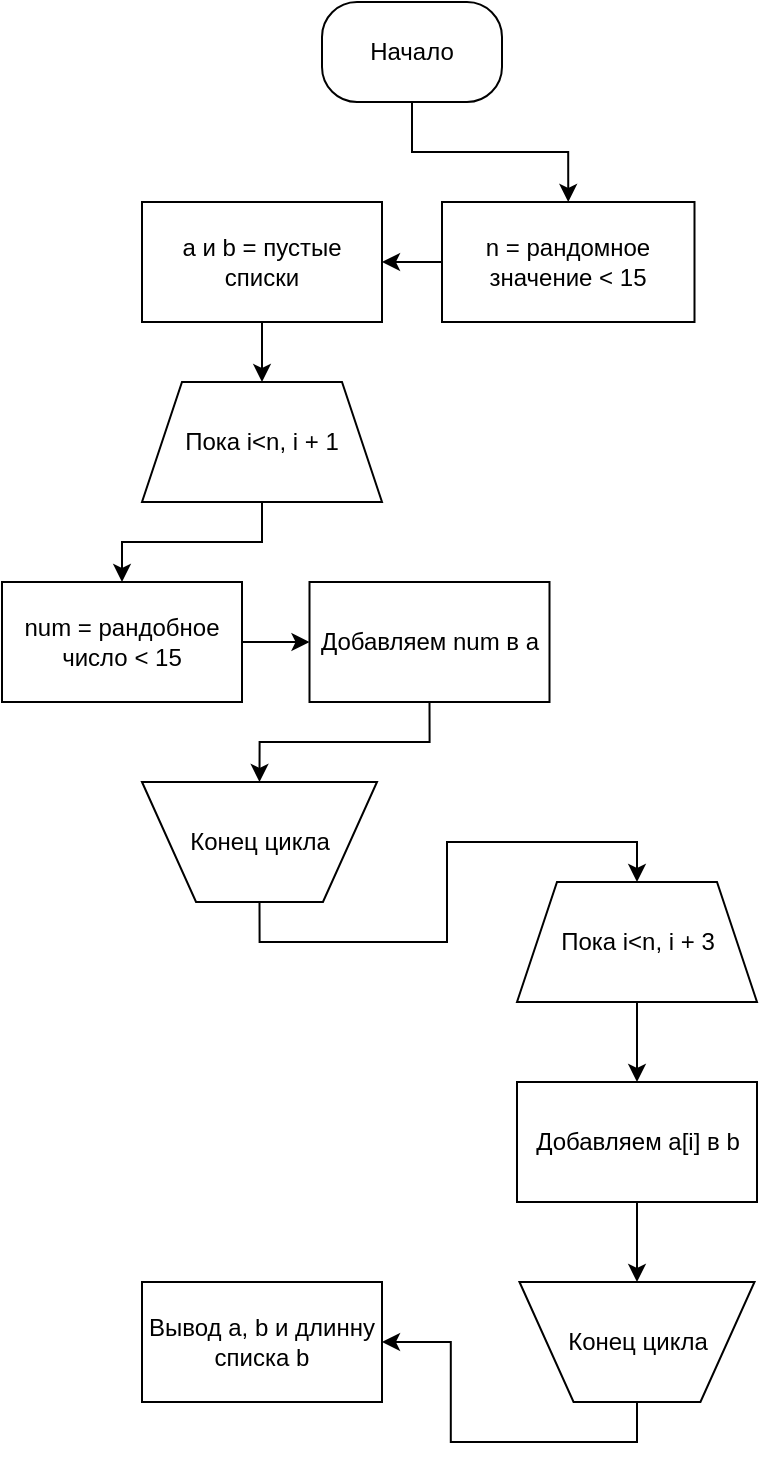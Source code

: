 <mxfile version="23.1.5" type="device">
  <diagram name="Страница — 1" id="JLULOAlkJ3aI0VZnD2LQ">
    <mxGraphModel dx="920" dy="602" grid="1" gridSize="10" guides="1" tooltips="1" connect="1" arrows="1" fold="1" page="1" pageScale="1" pageWidth="827" pageHeight="1169" math="0" shadow="0">
      <root>
        <mxCell id="0" />
        <mxCell id="1" parent="0" />
        <mxCell id="eK8r_A50t8bRqNx5gnWp-4" style="edgeStyle=orthogonalEdgeStyle;rounded=0;orthogonalLoop=1;jettySize=auto;html=1;exitX=0.5;exitY=1;exitDx=0;exitDy=0;entryX=0.5;entryY=0;entryDx=0;entryDy=0;" parent="1" source="gBKuoCQjEU2EA3JGXyk2-1" target="gBKuoCQjEU2EA3JGXyk2-3" edge="1">
          <mxGeometry relative="1" as="geometry" />
        </mxCell>
        <mxCell id="gBKuoCQjEU2EA3JGXyk2-1" value="Начало" style="rounded=1;whiteSpace=wrap;html=1;arcSize=35;" parent="1" vertex="1">
          <mxGeometry x="290" y="280" width="90" height="50" as="geometry" />
        </mxCell>
        <mxCell id="eK8r_A50t8bRqNx5gnWp-5" style="edgeStyle=orthogonalEdgeStyle;rounded=0;orthogonalLoop=1;jettySize=auto;html=1;exitX=0;exitY=0.5;exitDx=0;exitDy=0;entryX=1;entryY=0.5;entryDx=0;entryDy=0;" parent="1" source="gBKuoCQjEU2EA3JGXyk2-3" target="mVvoFzOm8W_NfxXXfwmJ-1" edge="1">
          <mxGeometry relative="1" as="geometry" />
        </mxCell>
        <mxCell id="gBKuoCQjEU2EA3JGXyk2-3" value="n = рандомное значение &amp;lt; 15" style="rounded=0;whiteSpace=wrap;html=1;" parent="1" vertex="1">
          <mxGeometry x="350" y="380" width="126.25" height="60" as="geometry" />
        </mxCell>
        <mxCell id="eK8r_A50t8bRqNx5gnWp-6" style="edgeStyle=orthogonalEdgeStyle;rounded=0;orthogonalLoop=1;jettySize=auto;html=1;exitX=0.5;exitY=1;exitDx=0;exitDy=0;entryX=0.5;entryY=0;entryDx=0;entryDy=0;" parent="1" source="mVvoFzOm8W_NfxXXfwmJ-1" target="FaUPefRK3cK26D1pfbpW-3" edge="1">
          <mxGeometry relative="1" as="geometry" />
        </mxCell>
        <mxCell id="mVvoFzOm8W_NfxXXfwmJ-1" value="a и b = пустые списки" style="rounded=0;whiteSpace=wrap;html=1;" parent="1" vertex="1">
          <mxGeometry x="200" y="380" width="120" height="60" as="geometry" />
        </mxCell>
        <mxCell id="eK8r_A50t8bRqNx5gnWp-1" style="edgeStyle=orthogonalEdgeStyle;rounded=0;orthogonalLoop=1;jettySize=auto;html=1;exitX=0.5;exitY=1;exitDx=0;exitDy=0;entryX=0.5;entryY=0;entryDx=0;entryDy=0;" parent="1" source="FaUPefRK3cK26D1pfbpW-3" target="FaUPefRK3cK26D1pfbpW-5" edge="1">
          <mxGeometry relative="1" as="geometry" />
        </mxCell>
        <mxCell id="FaUPefRK3cK26D1pfbpW-3" value="Пока i&amp;lt;n, i + 1" style="shape=trapezoid;perimeter=trapezoidPerimeter;whiteSpace=wrap;html=1;fixedSize=1;" parent="1" vertex="1">
          <mxGeometry x="200" y="470" width="120" height="60" as="geometry" />
        </mxCell>
        <mxCell id="CGa6Fxl0Fuv-53UOxvrA-11" style="edgeStyle=orthogonalEdgeStyle;rounded=0;orthogonalLoop=1;jettySize=auto;html=1;exitX=1;exitY=0.5;exitDx=0;exitDy=0;entryX=0;entryY=0.5;entryDx=0;entryDy=0;" edge="1" parent="1" source="FaUPefRK3cK26D1pfbpW-5" target="CGa6Fxl0Fuv-53UOxvrA-1">
          <mxGeometry relative="1" as="geometry" />
        </mxCell>
        <mxCell id="FaUPefRK3cK26D1pfbpW-5" value="num = рандобное число &amp;lt; 15" style="rounded=0;whiteSpace=wrap;html=1;" parent="1" vertex="1">
          <mxGeometry x="130" y="570" width="120" height="60" as="geometry" />
        </mxCell>
        <mxCell id="CGa6Fxl0Fuv-53UOxvrA-19" style="edgeStyle=orthogonalEdgeStyle;rounded=0;orthogonalLoop=1;jettySize=auto;html=1;exitX=0.5;exitY=1;exitDx=0;exitDy=0;entryX=0.5;entryY=0;entryDx=0;entryDy=0;" edge="1" parent="1" source="FaUPefRK3cK26D1pfbpW-11" target="CGa6Fxl0Fuv-53UOxvrA-13">
          <mxGeometry relative="1" as="geometry" />
        </mxCell>
        <mxCell id="FaUPefRK3cK26D1pfbpW-11" value="Конец цикла" style="verticalLabelPosition=middle;verticalAlign=middle;html=1;shape=trapezoid;perimeter=trapezoidPerimeter;whiteSpace=wrap;size=0.23;arcSize=10;flipV=1;labelPosition=center;align=center;" parent="1" vertex="1">
          <mxGeometry x="200" y="670" width="117.5" height="60" as="geometry" />
        </mxCell>
        <mxCell id="CGa6Fxl0Fuv-53UOxvrA-3" style="edgeStyle=orthogonalEdgeStyle;rounded=0;orthogonalLoop=1;jettySize=auto;html=1;exitX=0.5;exitY=1;exitDx=0;exitDy=0;entryX=0.5;entryY=0;entryDx=0;entryDy=0;" edge="1" parent="1" source="CGa6Fxl0Fuv-53UOxvrA-1" target="FaUPefRK3cK26D1pfbpW-11">
          <mxGeometry relative="1" as="geometry" />
        </mxCell>
        <mxCell id="CGa6Fxl0Fuv-53UOxvrA-1" value="Добавляем num в a" style="rounded=0;whiteSpace=wrap;html=1;" vertex="1" parent="1">
          <mxGeometry x="283.75" y="570" width="120" height="60" as="geometry" />
        </mxCell>
        <mxCell id="CGa6Fxl0Fuv-53UOxvrA-20" style="edgeStyle=orthogonalEdgeStyle;rounded=0;orthogonalLoop=1;jettySize=auto;html=1;exitX=0.5;exitY=1;exitDx=0;exitDy=0;entryX=0.5;entryY=0;entryDx=0;entryDy=0;" edge="1" parent="1" source="CGa6Fxl0Fuv-53UOxvrA-13" target="CGa6Fxl0Fuv-53UOxvrA-18">
          <mxGeometry relative="1" as="geometry" />
        </mxCell>
        <mxCell id="CGa6Fxl0Fuv-53UOxvrA-13" value="Пока i&amp;lt;n, i + 3" style="shape=trapezoid;perimeter=trapezoidPerimeter;whiteSpace=wrap;html=1;fixedSize=1;" vertex="1" parent="1">
          <mxGeometry x="387.5" y="720" width="120" height="60" as="geometry" />
        </mxCell>
        <mxCell id="CGa6Fxl0Fuv-53UOxvrA-22" style="edgeStyle=orthogonalEdgeStyle;rounded=0;orthogonalLoop=1;jettySize=auto;html=1;exitX=0.5;exitY=1;exitDx=0;exitDy=0;entryX=1;entryY=0.5;entryDx=0;entryDy=0;" edge="1" parent="1" source="CGa6Fxl0Fuv-53UOxvrA-16" target="CGa6Fxl0Fuv-53UOxvrA-21">
          <mxGeometry relative="1" as="geometry" />
        </mxCell>
        <mxCell id="CGa6Fxl0Fuv-53UOxvrA-16" value="Конец цикла" style="verticalLabelPosition=middle;verticalAlign=middle;html=1;shape=trapezoid;perimeter=trapezoidPerimeter;whiteSpace=wrap;size=0.23;arcSize=10;flipV=1;labelPosition=center;align=center;" vertex="1" parent="1">
          <mxGeometry x="388.75" y="920" width="117.5" height="60" as="geometry" />
        </mxCell>
        <mxCell id="CGa6Fxl0Fuv-53UOxvrA-17" style="edgeStyle=orthogonalEdgeStyle;rounded=0;orthogonalLoop=1;jettySize=auto;html=1;exitX=0.5;exitY=1;exitDx=0;exitDy=0;entryX=0.5;entryY=0;entryDx=0;entryDy=0;" edge="1" parent="1" source="CGa6Fxl0Fuv-53UOxvrA-18" target="CGa6Fxl0Fuv-53UOxvrA-16">
          <mxGeometry relative="1" as="geometry" />
        </mxCell>
        <mxCell id="CGa6Fxl0Fuv-53UOxvrA-18" value="Добавляем a[i] в b" style="rounded=0;whiteSpace=wrap;html=1;" vertex="1" parent="1">
          <mxGeometry x="387.5" y="820" width="120" height="60" as="geometry" />
        </mxCell>
        <mxCell id="CGa6Fxl0Fuv-53UOxvrA-21" value="Вывод a, b и длинну списка b" style="rounded=0;whiteSpace=wrap;html=1;" vertex="1" parent="1">
          <mxGeometry x="200" y="920" width="120" height="60" as="geometry" />
        </mxCell>
      </root>
    </mxGraphModel>
  </diagram>
</mxfile>

